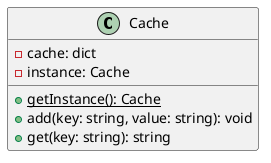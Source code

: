 @startuml
class Cache {
  -cache: dict
  -instance: Cache
  {static} +getInstance(): Cache
  +add(key: string, value: string): void
  +get(key: string): string
}
@enduml